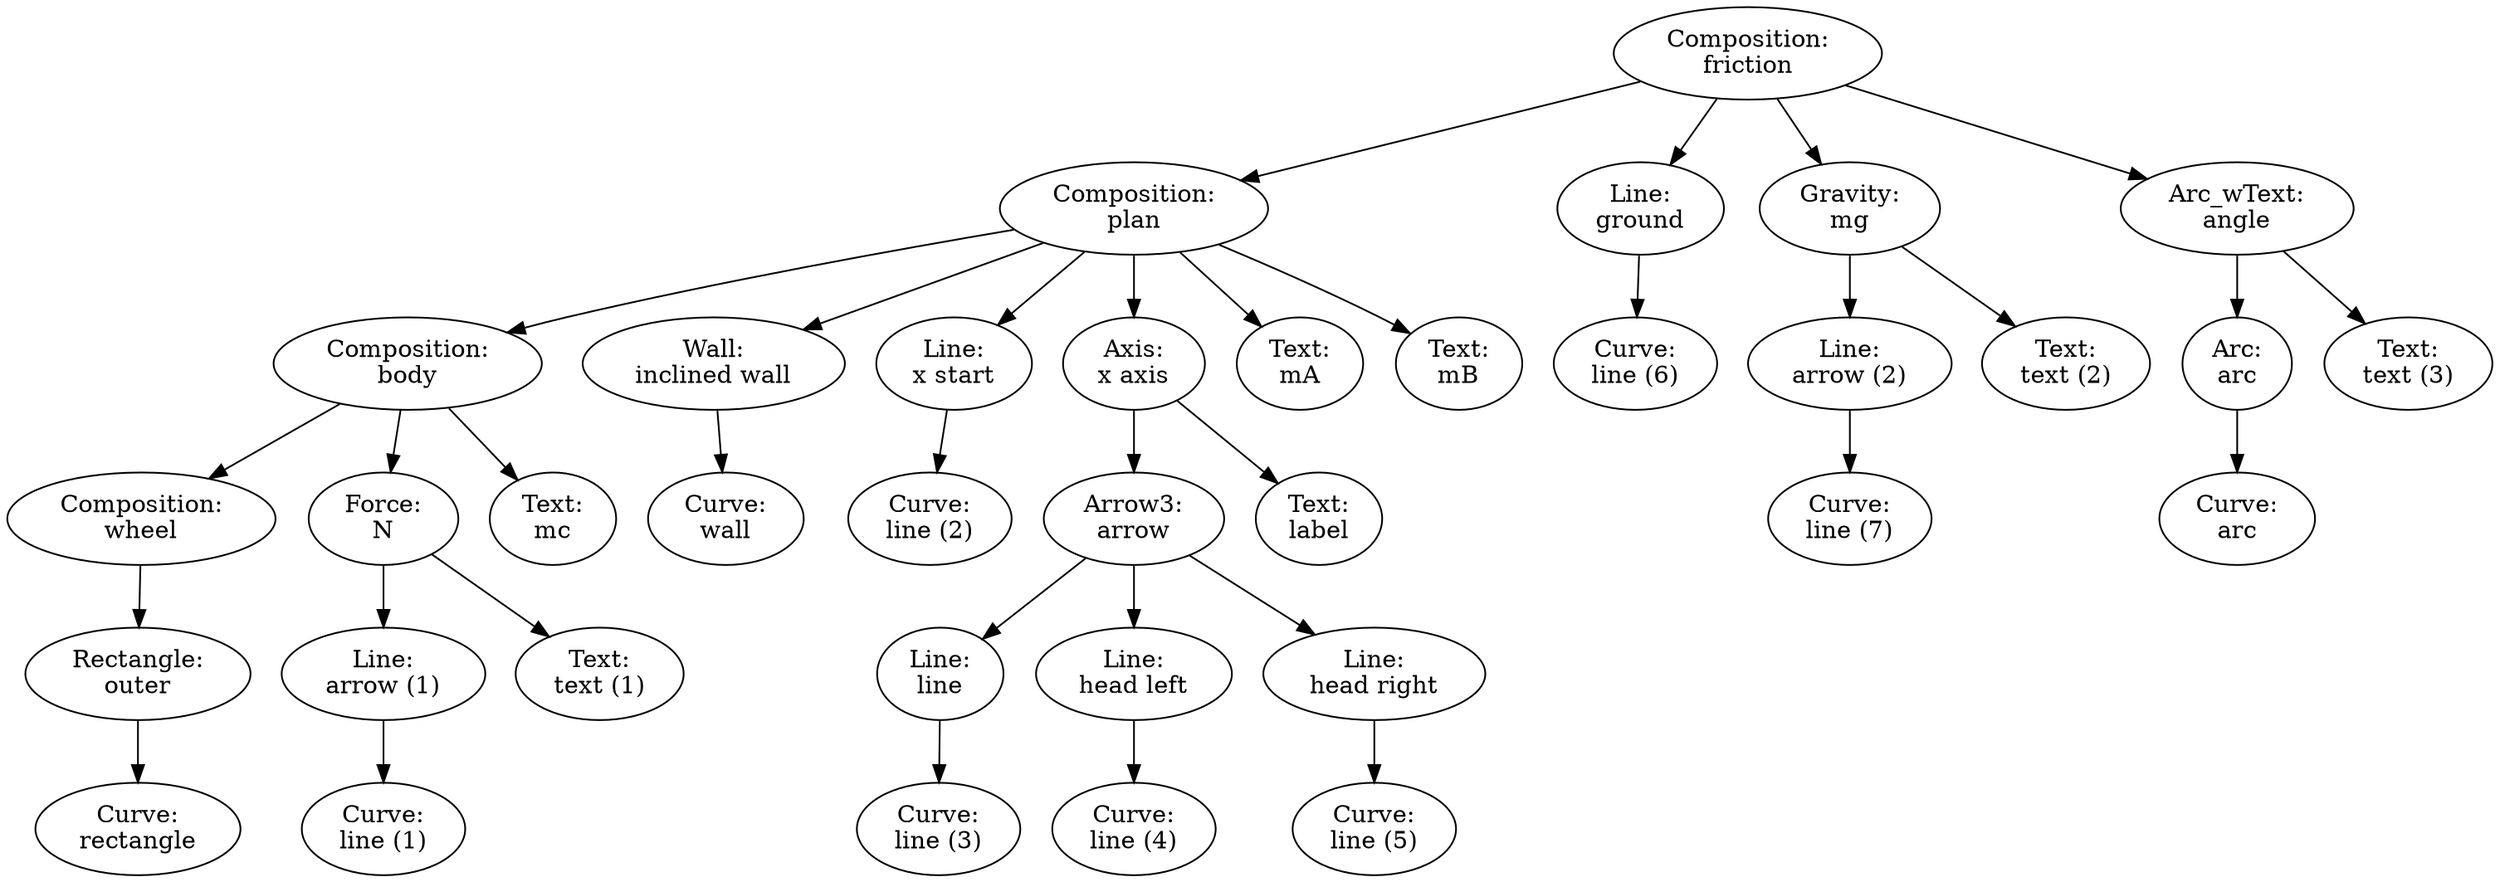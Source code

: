 digraph G {
"Composition:\nfriction" -> "Composition:\nplan";
"Composition:\nplan" -> "Composition:\nbody";
"Composition:\nbody" -> "Composition:\nwheel";
"Composition:\nwheel" -> "Rectangle:\nouter";
"Rectangle:\nouter" -> "Curve:\nrectangle";
"Composition:\nbody" -> "Force:\nN";
"Force:\nN" -> "Line:\narrow (1)";
"Line:\narrow (1)" -> "Curve:\nline (1)";
"Force:\nN" -> "Text:\ntext (1)";
"Composition:\nbody" -> "Text:\nmc";
"Composition:\nplan" -> "Wall:\ninclined wall";
"Wall:\ninclined wall" -> "Curve:\nwall";
"Composition:\nplan" -> "Line:\nx start";
"Line:\nx start" -> "Curve:\nline (2)";
"Composition:\nplan" -> "Axis:\nx axis";
"Axis:\nx axis" -> "Arrow3:\narrow";
"Arrow3:\narrow" -> "Line:\nline";
"Line:\nline" -> "Curve:\nline (3)";
"Arrow3:\narrow" -> "Line:\nhead left";
"Line:\nhead left" -> "Curve:\nline (4)";
"Arrow3:\narrow" -> "Line:\nhead right";
"Line:\nhead right" -> "Curve:\nline (5)";
"Axis:\nx axis" -> "Text:\nlabel";
"Composition:\nplan" -> "Text:\nmA";
"Composition:\nplan" -> "Text:\nmB";
"Composition:\nfriction" -> "Line:\nground";
"Line:\nground" -> "Curve:\nline (6)";
"Composition:\nfriction" -> "Gravity:\nmg";
"Gravity:\nmg" -> "Line:\narrow (2)";
"Line:\narrow (2)" -> "Curve:\nline (7)";
"Gravity:\nmg" -> "Text:\ntext (2)";
"Composition:\nfriction" -> "Arc_wText:\nangle";
"Arc_wText:\nangle" -> "Arc:\narc";
"Arc:\narc" -> "Curve:\narc";
"Arc_wText:\nangle" -> "Text:\ntext (3)";
}
